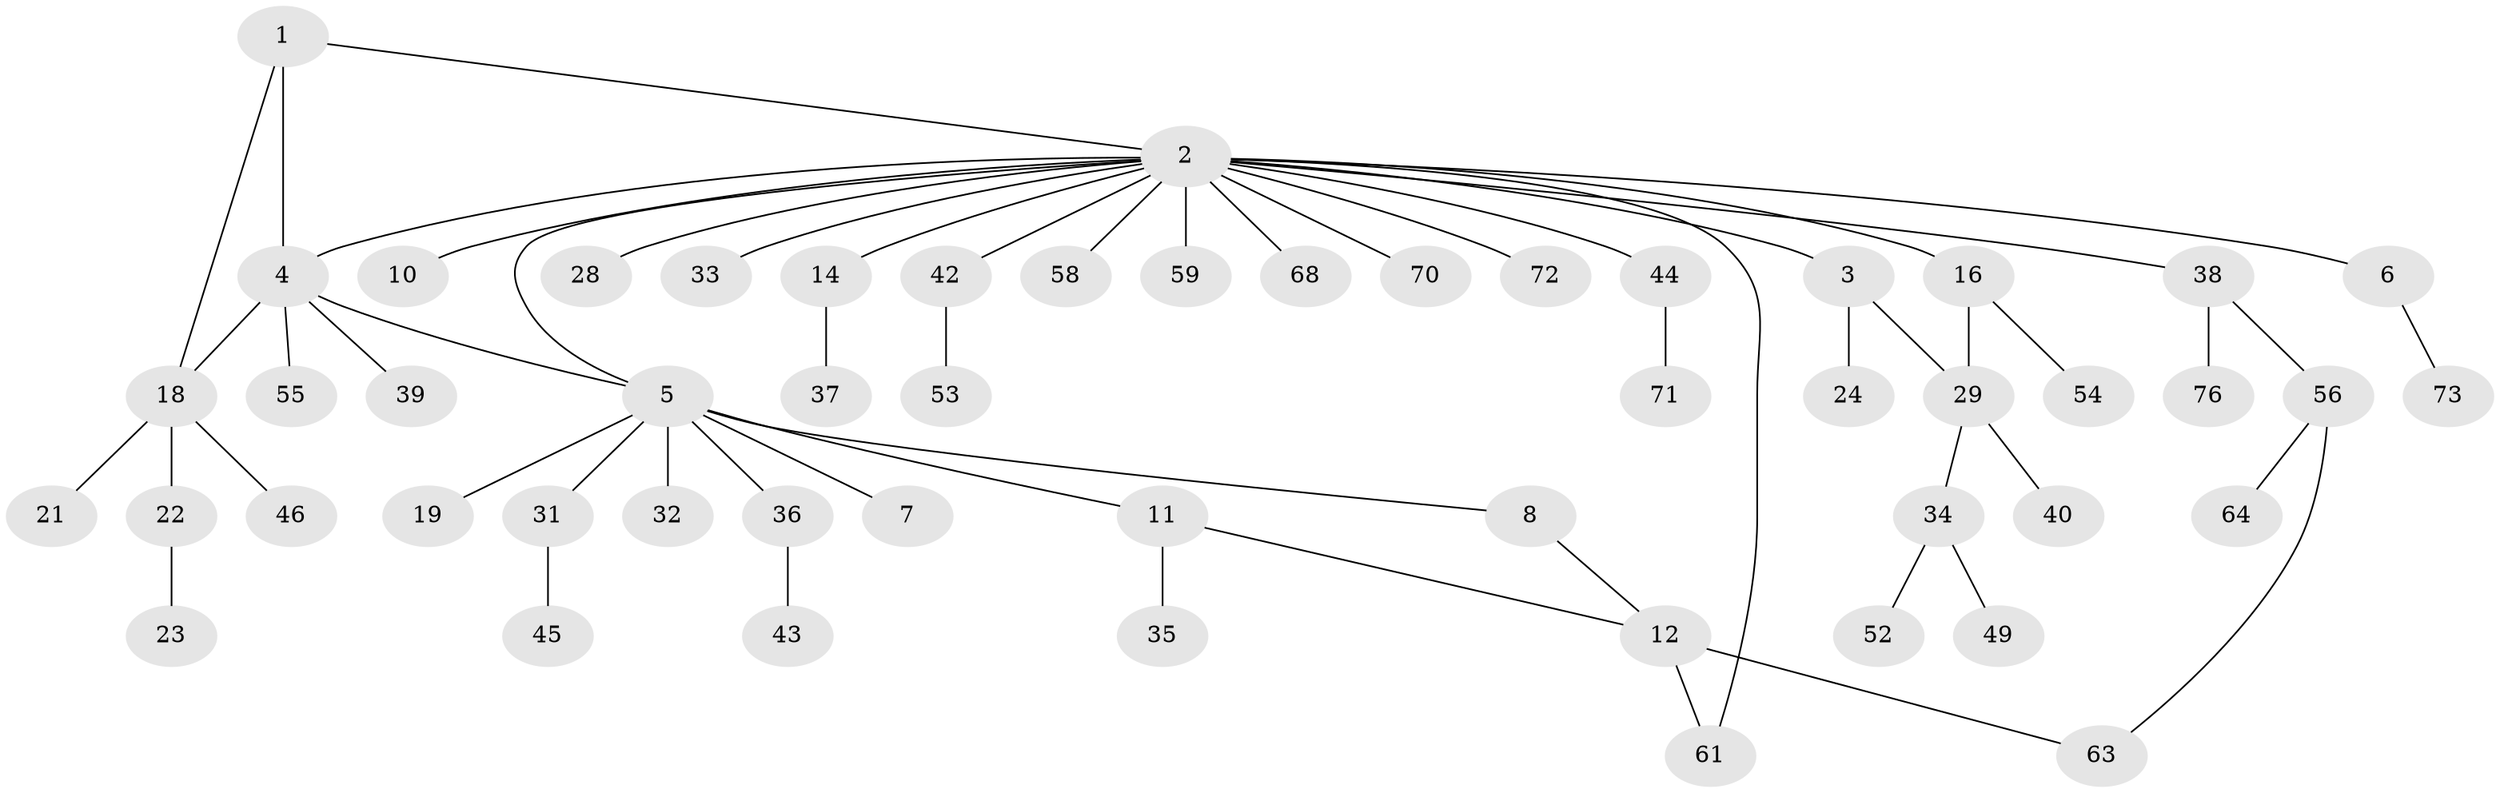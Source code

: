 // original degree distribution, {3: 0.17105263157894737, 16: 0.013157894736842105, 6: 0.013157894736842105, 9: 0.013157894736842105, 2: 0.18421052631578946, 1: 0.5263157894736842, 4: 0.039473684210526314, 8: 0.013157894736842105, 5: 0.02631578947368421}
// Generated by graph-tools (version 1.1) at 2025/18/03/04/25 18:18:06]
// undirected, 53 vertices, 59 edges
graph export_dot {
graph [start="1"]
  node [color=gray90,style=filled];
  1;
  2 [super="+25+26+20+13"];
  3 [super="+9+50"];
  4;
  5;
  6;
  7;
  8 [super="+74"];
  10;
  11;
  12 [super="+30"];
  14;
  16 [super="+27"];
  18;
  19;
  21;
  22;
  23;
  24;
  28;
  29 [super="+48"];
  31;
  32;
  33;
  34;
  35;
  36;
  37 [super="+60"];
  38;
  39 [super="+41"];
  40;
  42 [super="+69"];
  43;
  44 [super="+65"];
  45 [super="+75"];
  46;
  49;
  52;
  53;
  54;
  55;
  56;
  58;
  59;
  61;
  63;
  64;
  68;
  70;
  71;
  72;
  73;
  76;
  1 -- 2;
  1 -- 4;
  1 -- 18;
  2 -- 3;
  2 -- 4;
  2 -- 6;
  2 -- 10;
  2 -- 14 [weight=2];
  2 -- 16 [weight=2];
  2 -- 38;
  2 -- 44;
  2 -- 58;
  2 -- 61;
  2 -- 72;
  2 -- 42;
  2 -- 70;
  2 -- 33;
  2 -- 68;
  2 -- 5;
  2 -- 59;
  2 -- 28;
  3 -- 24;
  3 -- 29;
  4 -- 5;
  4 -- 18;
  4 -- 39;
  4 -- 55;
  5 -- 7;
  5 -- 8;
  5 -- 11;
  5 -- 19;
  5 -- 31;
  5 -- 32;
  5 -- 36;
  6 -- 73;
  8 -- 12;
  11 -- 35;
  11 -- 12;
  12 -- 61;
  12 -- 63;
  14 -- 37;
  16 -- 29;
  16 -- 54;
  18 -- 21;
  18 -- 22;
  18 -- 46;
  22 -- 23;
  29 -- 34;
  29 -- 40;
  31 -- 45;
  34 -- 49;
  34 -- 52;
  36 -- 43;
  38 -- 56;
  38 -- 76;
  42 -- 53;
  44 -- 71;
  56 -- 63;
  56 -- 64;
}
